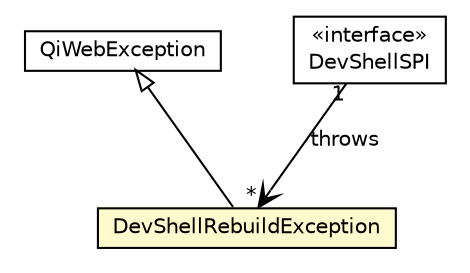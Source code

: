 #!/usr/local/bin/dot
#
# Class diagram 
# Generated by UMLGraph version R5_6-24-gf6e263 (http://www.umlgraph.org/)
#

digraph G {
	edge [fontname="Helvetica",fontsize=10,labelfontname="Helvetica",labelfontsize=10];
	node [fontname="Helvetica",fontsize=10,shape=plaintext];
	nodesep=0.25;
	ranksep=0.5;
	// org.qiweb.api.exceptions.QiWebException
	c13975 [label=<<table title="org.qiweb.api.exceptions.QiWebException" border="0" cellborder="1" cellspacing="0" cellpadding="2" port="p" href="../../api/exceptions/QiWebException.html">
		<tr><td><table border="0" cellspacing="0" cellpadding="1">
<tr><td align="center" balign="center"> QiWebException </td></tr>
		</table></td></tr>
		</table>>, URL="../../api/exceptions/QiWebException.html", fontname="Helvetica", fontcolor="black", fontsize=10.0];
	// org.qiweb.spi.dev.DevShellRebuildException
	c14106 [label=<<table title="org.qiweb.spi.dev.DevShellRebuildException" border="0" cellborder="1" cellspacing="0" cellpadding="2" port="p" bgcolor="lemonChiffon" href="./DevShellRebuildException.html">
		<tr><td><table border="0" cellspacing="0" cellpadding="1">
<tr><td align="center" balign="center"> DevShellRebuildException </td></tr>
		</table></td></tr>
		</table>>, URL="./DevShellRebuildException.html", fontname="Helvetica", fontcolor="black", fontsize=10.0];
	// org.qiweb.spi.dev.DevShellSPI
	c14107 [label=<<table title="org.qiweb.spi.dev.DevShellSPI" border="0" cellborder="1" cellspacing="0" cellpadding="2" port="p" href="./DevShellSPI.html">
		<tr><td><table border="0" cellspacing="0" cellpadding="1">
<tr><td align="center" balign="center"> &#171;interface&#187; </td></tr>
<tr><td align="center" balign="center"> DevShellSPI </td></tr>
		</table></td></tr>
		</table>>, URL="./DevShellSPI.html", fontname="Helvetica", fontcolor="black", fontsize=10.0];
	//org.qiweb.spi.dev.DevShellRebuildException extends org.qiweb.api.exceptions.QiWebException
	c13975:p -> c14106:p [dir=back,arrowtail=empty];
	// org.qiweb.spi.dev.DevShellSPI NAVASSOC org.qiweb.spi.dev.DevShellRebuildException
	c14107:p -> c14106:p [taillabel="1", label="throws", headlabel="*", fontname="Helvetica", fontcolor="black", fontsize=10.0, color="black", arrowhead=open];
}

